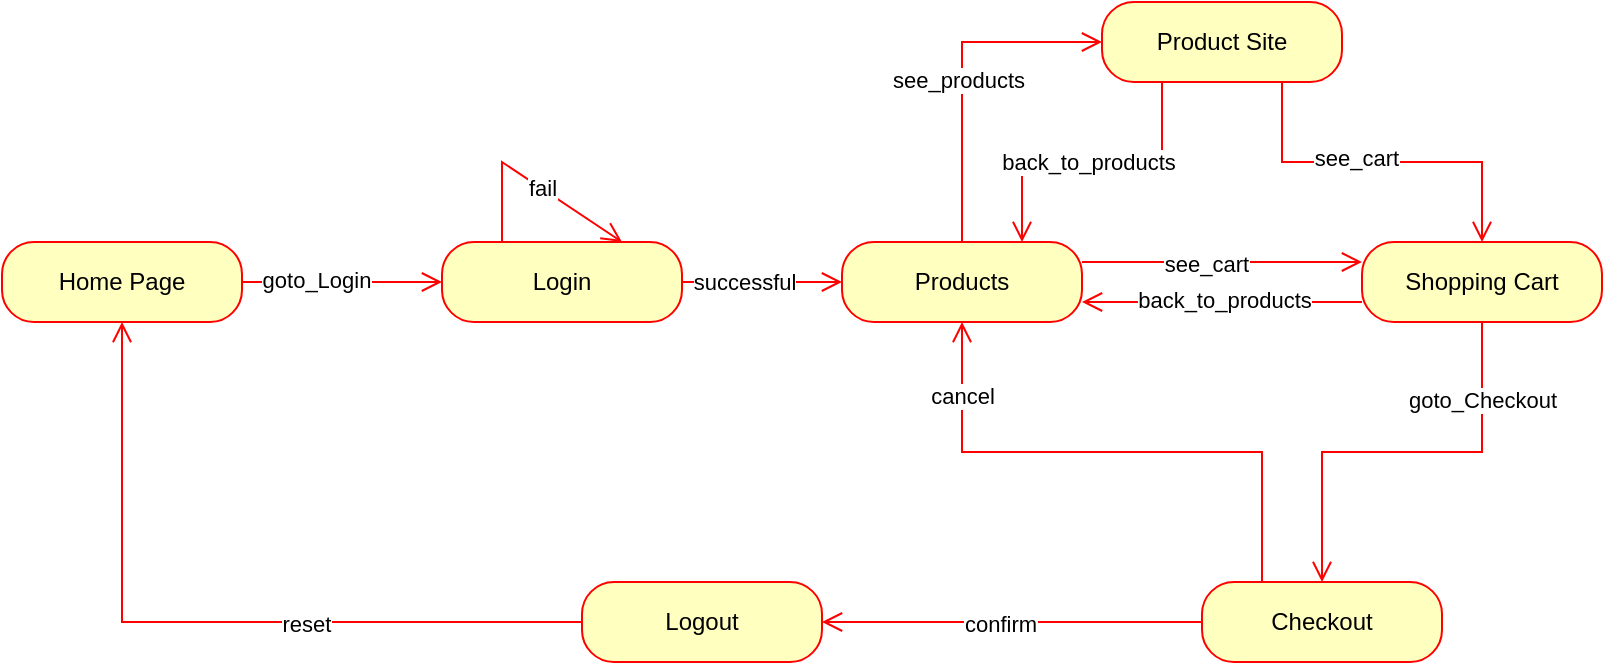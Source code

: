 <mxfile version="24.2.7" type="device">
  <diagram name="Seite-1" id="RUL0qmWPXBnMLxUu8crv">
    <mxGraphModel dx="1050" dy="530" grid="1" gridSize="10" guides="1" tooltips="1" connect="1" arrows="1" fold="1" page="1" pageScale="1" pageWidth="1100" pageHeight="850" math="0" shadow="0">
      <root>
        <mxCell id="0" />
        <mxCell id="1" parent="0" />
        <mxCell id="dnjiMKnOIMFFFwZsPQ82-1" value="Home Page" style="rounded=1;whiteSpace=wrap;html=1;arcSize=40;fontColor=#000000;fillColor=#ffffc0;strokeColor=#ff0000;" vertex="1" parent="1">
          <mxGeometry x="10" y="240" width="120" height="40" as="geometry" />
        </mxCell>
        <mxCell id="dnjiMKnOIMFFFwZsPQ82-2" value="" style="edgeStyle=orthogonalEdgeStyle;html=1;verticalAlign=bottom;endArrow=open;endSize=8;strokeColor=#ff0000;rounded=0;exitX=1;exitY=0.5;exitDx=0;exitDy=0;entryX=0;entryY=0.5;entryDx=0;entryDy=0;" edge="1" source="dnjiMKnOIMFFFwZsPQ82-1" parent="1" target="dnjiMKnOIMFFFwZsPQ82-3">
          <mxGeometry relative="1" as="geometry">
            <mxPoint x="240" y="260" as="targetPoint" />
          </mxGeometry>
        </mxCell>
        <mxCell id="dnjiMKnOIMFFFwZsPQ82-20" value="goto_Login" style="edgeLabel;html=1;align=center;verticalAlign=middle;resizable=0;points=[];" vertex="1" connectable="0" parent="dnjiMKnOIMFFFwZsPQ82-2">
          <mxGeometry x="-0.272" y="1" relative="1" as="geometry">
            <mxPoint as="offset" />
          </mxGeometry>
        </mxCell>
        <mxCell id="dnjiMKnOIMFFFwZsPQ82-3" value="Login" style="rounded=1;whiteSpace=wrap;html=1;arcSize=40;fontColor=#000000;fillColor=#ffffc0;strokeColor=#ff0000;" vertex="1" parent="1">
          <mxGeometry x="230" y="240" width="120" height="40" as="geometry" />
        </mxCell>
        <mxCell id="dnjiMKnOIMFFFwZsPQ82-4" value="" style="edgeStyle=orthogonalEdgeStyle;html=1;verticalAlign=bottom;endArrow=open;endSize=8;strokeColor=#ff0000;rounded=0;exitX=1;exitY=0.5;exitDx=0;exitDy=0;entryX=0;entryY=0.5;entryDx=0;entryDy=0;" edge="1" source="dnjiMKnOIMFFFwZsPQ82-3" parent="1" target="dnjiMKnOIMFFFwZsPQ82-5">
          <mxGeometry relative="1" as="geometry">
            <mxPoint x="420" y="260" as="targetPoint" />
          </mxGeometry>
        </mxCell>
        <mxCell id="dnjiMKnOIMFFFwZsPQ82-22" value="successful" style="edgeLabel;html=1;align=center;verticalAlign=middle;resizable=0;points=[];" vertex="1" connectable="0" parent="dnjiMKnOIMFFFwZsPQ82-4">
          <mxGeometry x="-0.315" relative="1" as="geometry">
            <mxPoint x="3" as="offset" />
          </mxGeometry>
        </mxCell>
        <mxCell id="dnjiMKnOIMFFFwZsPQ82-5" value="Products" style="rounded=1;whiteSpace=wrap;html=1;arcSize=40;fontColor=#000000;fillColor=#ffffc0;strokeColor=#ff0000;" vertex="1" parent="1">
          <mxGeometry x="430" y="240" width="120" height="40" as="geometry" />
        </mxCell>
        <mxCell id="dnjiMKnOIMFFFwZsPQ82-6" value="" style="edgeStyle=orthogonalEdgeStyle;html=1;verticalAlign=bottom;endArrow=open;endSize=8;strokeColor=#ff0000;rounded=0;exitX=0.5;exitY=0;exitDx=0;exitDy=0;entryX=0;entryY=0.5;entryDx=0;entryDy=0;" edge="1" source="dnjiMKnOIMFFFwZsPQ82-5" parent="1" target="dnjiMKnOIMFFFwZsPQ82-7">
          <mxGeometry relative="1" as="geometry">
            <mxPoint x="570" y="160" as="targetPoint" />
          </mxGeometry>
        </mxCell>
        <mxCell id="dnjiMKnOIMFFFwZsPQ82-23" value="see_products" style="edgeLabel;html=1;align=center;verticalAlign=middle;resizable=0;points=[];" vertex="1" connectable="0" parent="dnjiMKnOIMFFFwZsPQ82-6">
          <mxGeometry x="-0.049" y="2" relative="1" as="geometry">
            <mxPoint as="offset" />
          </mxGeometry>
        </mxCell>
        <mxCell id="dnjiMKnOIMFFFwZsPQ82-7" value="Product Site" style="rounded=1;whiteSpace=wrap;html=1;arcSize=40;fontColor=#000000;fillColor=#ffffc0;strokeColor=#ff0000;" vertex="1" parent="1">
          <mxGeometry x="560" y="120" width="120" height="40" as="geometry" />
        </mxCell>
        <mxCell id="dnjiMKnOIMFFFwZsPQ82-8" value="" style="edgeStyle=orthogonalEdgeStyle;html=1;verticalAlign=bottom;endArrow=open;endSize=8;strokeColor=#ff0000;rounded=0;exitX=0.75;exitY=1;exitDx=0;exitDy=0;entryX=0.5;entryY=0;entryDx=0;entryDy=0;" edge="1" source="dnjiMKnOIMFFFwZsPQ82-7" parent="1" target="dnjiMKnOIMFFFwZsPQ82-9">
          <mxGeometry relative="1" as="geometry">
            <mxPoint x="680" y="240" as="targetPoint" />
          </mxGeometry>
        </mxCell>
        <mxCell id="dnjiMKnOIMFFFwZsPQ82-26" value="see_cart" style="edgeLabel;html=1;align=center;verticalAlign=middle;resizable=0;points=[];" vertex="1" connectable="0" parent="dnjiMKnOIMFFFwZsPQ82-8">
          <mxGeometry x="-0.151" y="2" relative="1" as="geometry">
            <mxPoint as="offset" />
          </mxGeometry>
        </mxCell>
        <mxCell id="dnjiMKnOIMFFFwZsPQ82-9" value="Shopping Cart" style="rounded=1;whiteSpace=wrap;html=1;arcSize=40;fontColor=#000000;fillColor=#ffffc0;strokeColor=#ff0000;" vertex="1" parent="1">
          <mxGeometry x="690" y="240" width="120" height="40" as="geometry" />
        </mxCell>
        <mxCell id="dnjiMKnOIMFFFwZsPQ82-10" value="" style="edgeStyle=orthogonalEdgeStyle;html=1;verticalAlign=bottom;endArrow=open;endSize=8;strokeColor=#ff0000;rounded=0;entryX=0.5;entryY=0;entryDx=0;entryDy=0;" edge="1" source="dnjiMKnOIMFFFwZsPQ82-9" parent="1" target="dnjiMKnOIMFFFwZsPQ82-11">
          <mxGeometry relative="1" as="geometry">
            <mxPoint x="690" y="350" as="targetPoint" />
          </mxGeometry>
        </mxCell>
        <mxCell id="dnjiMKnOIMFFFwZsPQ82-29" value="goto_Checkout" style="edgeLabel;html=1;align=center;verticalAlign=middle;resizable=0;points=[];" vertex="1" connectable="0" parent="dnjiMKnOIMFFFwZsPQ82-10">
          <mxGeometry x="-0.627" relative="1" as="geometry">
            <mxPoint as="offset" />
          </mxGeometry>
        </mxCell>
        <mxCell id="dnjiMKnOIMFFFwZsPQ82-11" value="Checkout" style="rounded=1;whiteSpace=wrap;html=1;arcSize=40;fontColor=#000000;fillColor=#ffffc0;strokeColor=#ff0000;" vertex="1" parent="1">
          <mxGeometry x="610" y="410" width="120" height="40" as="geometry" />
        </mxCell>
        <mxCell id="dnjiMKnOIMFFFwZsPQ82-12" value="" style="edgeStyle=orthogonalEdgeStyle;html=1;verticalAlign=bottom;endArrow=open;endSize=8;strokeColor=#ff0000;rounded=0;exitX=0;exitY=0.5;exitDx=0;exitDy=0;entryX=1;entryY=0.5;entryDx=0;entryDy=0;" edge="1" source="dnjiMKnOIMFFFwZsPQ82-11" parent="1" target="dnjiMKnOIMFFFwZsPQ82-13">
          <mxGeometry relative="1" as="geometry">
            <mxPoint x="460" y="430" as="targetPoint" />
          </mxGeometry>
        </mxCell>
        <mxCell id="dnjiMKnOIMFFFwZsPQ82-31" value="confirm" style="edgeLabel;html=1;align=center;verticalAlign=middle;resizable=0;points=[];" vertex="1" connectable="0" parent="dnjiMKnOIMFFFwZsPQ82-12">
          <mxGeometry x="0.07" y="1" relative="1" as="geometry">
            <mxPoint as="offset" />
          </mxGeometry>
        </mxCell>
        <mxCell id="dnjiMKnOIMFFFwZsPQ82-13" value="Logout" style="rounded=1;whiteSpace=wrap;html=1;arcSize=40;fontColor=#000000;fillColor=#ffffc0;strokeColor=#ff0000;" vertex="1" parent="1">
          <mxGeometry x="300" y="410" width="120" height="40" as="geometry" />
        </mxCell>
        <mxCell id="dnjiMKnOIMFFFwZsPQ82-14" value="" style="edgeStyle=orthogonalEdgeStyle;html=1;verticalAlign=bottom;endArrow=open;endSize=8;strokeColor=#ff0000;rounded=0;exitX=0;exitY=0.5;exitDx=0;exitDy=0;entryX=0.5;entryY=1;entryDx=0;entryDy=0;" edge="1" source="dnjiMKnOIMFFFwZsPQ82-13" parent="1" target="dnjiMKnOIMFFFwZsPQ82-1">
          <mxGeometry relative="1" as="geometry">
            <mxPoint x="360" y="510" as="targetPoint" />
          </mxGeometry>
        </mxCell>
        <mxCell id="dnjiMKnOIMFFFwZsPQ82-32" value="reset" style="edgeLabel;html=1;align=center;verticalAlign=middle;resizable=0;points=[];" vertex="1" connectable="0" parent="dnjiMKnOIMFFFwZsPQ82-14">
          <mxGeometry x="-0.271" y="1" relative="1" as="geometry">
            <mxPoint as="offset" />
          </mxGeometry>
        </mxCell>
        <mxCell id="dnjiMKnOIMFFFwZsPQ82-15" value="" style="edgeStyle=orthogonalEdgeStyle;html=1;verticalAlign=bottom;endArrow=open;endSize=8;strokeColor=#ff0000;rounded=0;exitX=0.25;exitY=0;exitDx=0;exitDy=0;entryX=0.75;entryY=0;entryDx=0;entryDy=0;" edge="1" parent="1" source="dnjiMKnOIMFFFwZsPQ82-3" target="dnjiMKnOIMFFFwZsPQ82-3">
          <mxGeometry relative="1" as="geometry">
            <mxPoint x="340" y="190" as="targetPoint" />
            <mxPoint x="280" y="190" as="sourcePoint" />
            <Array as="points">
              <mxPoint x="260" y="200" />
            </Array>
          </mxGeometry>
        </mxCell>
        <mxCell id="dnjiMKnOIMFFFwZsPQ82-21" value="fail" style="edgeLabel;html=1;align=center;verticalAlign=middle;resizable=0;points=[];" vertex="1" connectable="0" parent="dnjiMKnOIMFFFwZsPQ82-15">
          <mxGeometry x="0.132" relative="1" as="geometry">
            <mxPoint as="offset" />
          </mxGeometry>
        </mxCell>
        <mxCell id="dnjiMKnOIMFFFwZsPQ82-16" value="" style="edgeStyle=orthogonalEdgeStyle;html=1;verticalAlign=bottom;endArrow=open;endSize=8;strokeColor=#ff0000;rounded=0;exitX=0.25;exitY=1;exitDx=0;exitDy=0;entryX=0.75;entryY=0;entryDx=0;entryDy=0;" edge="1" parent="1" source="dnjiMKnOIMFFFwZsPQ82-7" target="dnjiMKnOIMFFFwZsPQ82-5">
          <mxGeometry relative="1" as="geometry">
            <mxPoint x="590" y="210" as="targetPoint" />
            <mxPoint x="500" y="250" as="sourcePoint" />
          </mxGeometry>
        </mxCell>
        <mxCell id="dnjiMKnOIMFFFwZsPQ82-24" value="back_to_products" style="edgeLabel;html=1;align=center;verticalAlign=middle;resizable=0;points=[];" vertex="1" connectable="0" parent="dnjiMKnOIMFFFwZsPQ82-16">
          <mxGeometry x="0.035" relative="1" as="geometry">
            <mxPoint as="offset" />
          </mxGeometry>
        </mxCell>
        <mxCell id="dnjiMKnOIMFFFwZsPQ82-17" value="" style="edgeStyle=orthogonalEdgeStyle;html=1;verticalAlign=bottom;endArrow=open;endSize=8;strokeColor=#ff0000;rounded=0;exitX=1;exitY=0.25;exitDx=0;exitDy=0;entryX=0;entryY=0.25;entryDx=0;entryDy=0;" edge="1" parent="1" source="dnjiMKnOIMFFFwZsPQ82-5" target="dnjiMKnOIMFFFwZsPQ82-9">
          <mxGeometry relative="1" as="geometry">
            <mxPoint x="580" y="160" as="targetPoint" />
            <mxPoint x="510" y="260" as="sourcePoint" />
          </mxGeometry>
        </mxCell>
        <mxCell id="dnjiMKnOIMFFFwZsPQ82-27" value="see_cart" style="edgeLabel;html=1;align=center;verticalAlign=middle;resizable=0;points=[];" vertex="1" connectable="0" parent="dnjiMKnOIMFFFwZsPQ82-17">
          <mxGeometry x="-0.123" y="-1" relative="1" as="geometry">
            <mxPoint as="offset" />
          </mxGeometry>
        </mxCell>
        <mxCell id="dnjiMKnOIMFFFwZsPQ82-18" value="" style="edgeStyle=orthogonalEdgeStyle;html=1;verticalAlign=bottom;endArrow=open;endSize=8;strokeColor=#ff0000;rounded=0;exitX=0;exitY=0.75;exitDx=0;exitDy=0;entryX=1;entryY=0.75;entryDx=0;entryDy=0;" edge="1" parent="1" source="dnjiMKnOIMFFFwZsPQ82-9" target="dnjiMKnOIMFFFwZsPQ82-5">
          <mxGeometry relative="1" as="geometry">
            <mxPoint x="700" y="260" as="targetPoint" />
            <mxPoint x="560" y="260" as="sourcePoint" />
          </mxGeometry>
        </mxCell>
        <mxCell id="dnjiMKnOIMFFFwZsPQ82-28" value="back_to_products" style="edgeLabel;html=1;align=center;verticalAlign=middle;resizable=0;points=[];" vertex="1" connectable="0" parent="dnjiMKnOIMFFFwZsPQ82-18">
          <mxGeometry x="0.237" y="-1" relative="1" as="geometry">
            <mxPoint x="17" as="offset" />
          </mxGeometry>
        </mxCell>
        <mxCell id="dnjiMKnOIMFFFwZsPQ82-19" value="" style="edgeStyle=orthogonalEdgeStyle;html=1;verticalAlign=bottom;endArrow=open;endSize=8;strokeColor=#ff0000;rounded=0;exitX=0.25;exitY=0;exitDx=0;exitDy=0;entryX=0.5;entryY=1;entryDx=0;entryDy=0;" edge="1" parent="1" source="dnjiMKnOIMFFFwZsPQ82-11" target="dnjiMKnOIMFFFwZsPQ82-5">
          <mxGeometry relative="1" as="geometry">
            <mxPoint x="560" y="280" as="targetPoint" />
            <mxPoint x="700" y="280" as="sourcePoint" />
          </mxGeometry>
        </mxCell>
        <mxCell id="dnjiMKnOIMFFFwZsPQ82-30" value="cancel" style="edgeLabel;html=1;align=center;verticalAlign=middle;resizable=0;points=[];" vertex="1" connectable="0" parent="dnjiMKnOIMFFFwZsPQ82-19">
          <mxGeometry x="0.734" relative="1" as="geometry">
            <mxPoint as="offset" />
          </mxGeometry>
        </mxCell>
      </root>
    </mxGraphModel>
  </diagram>
</mxfile>
